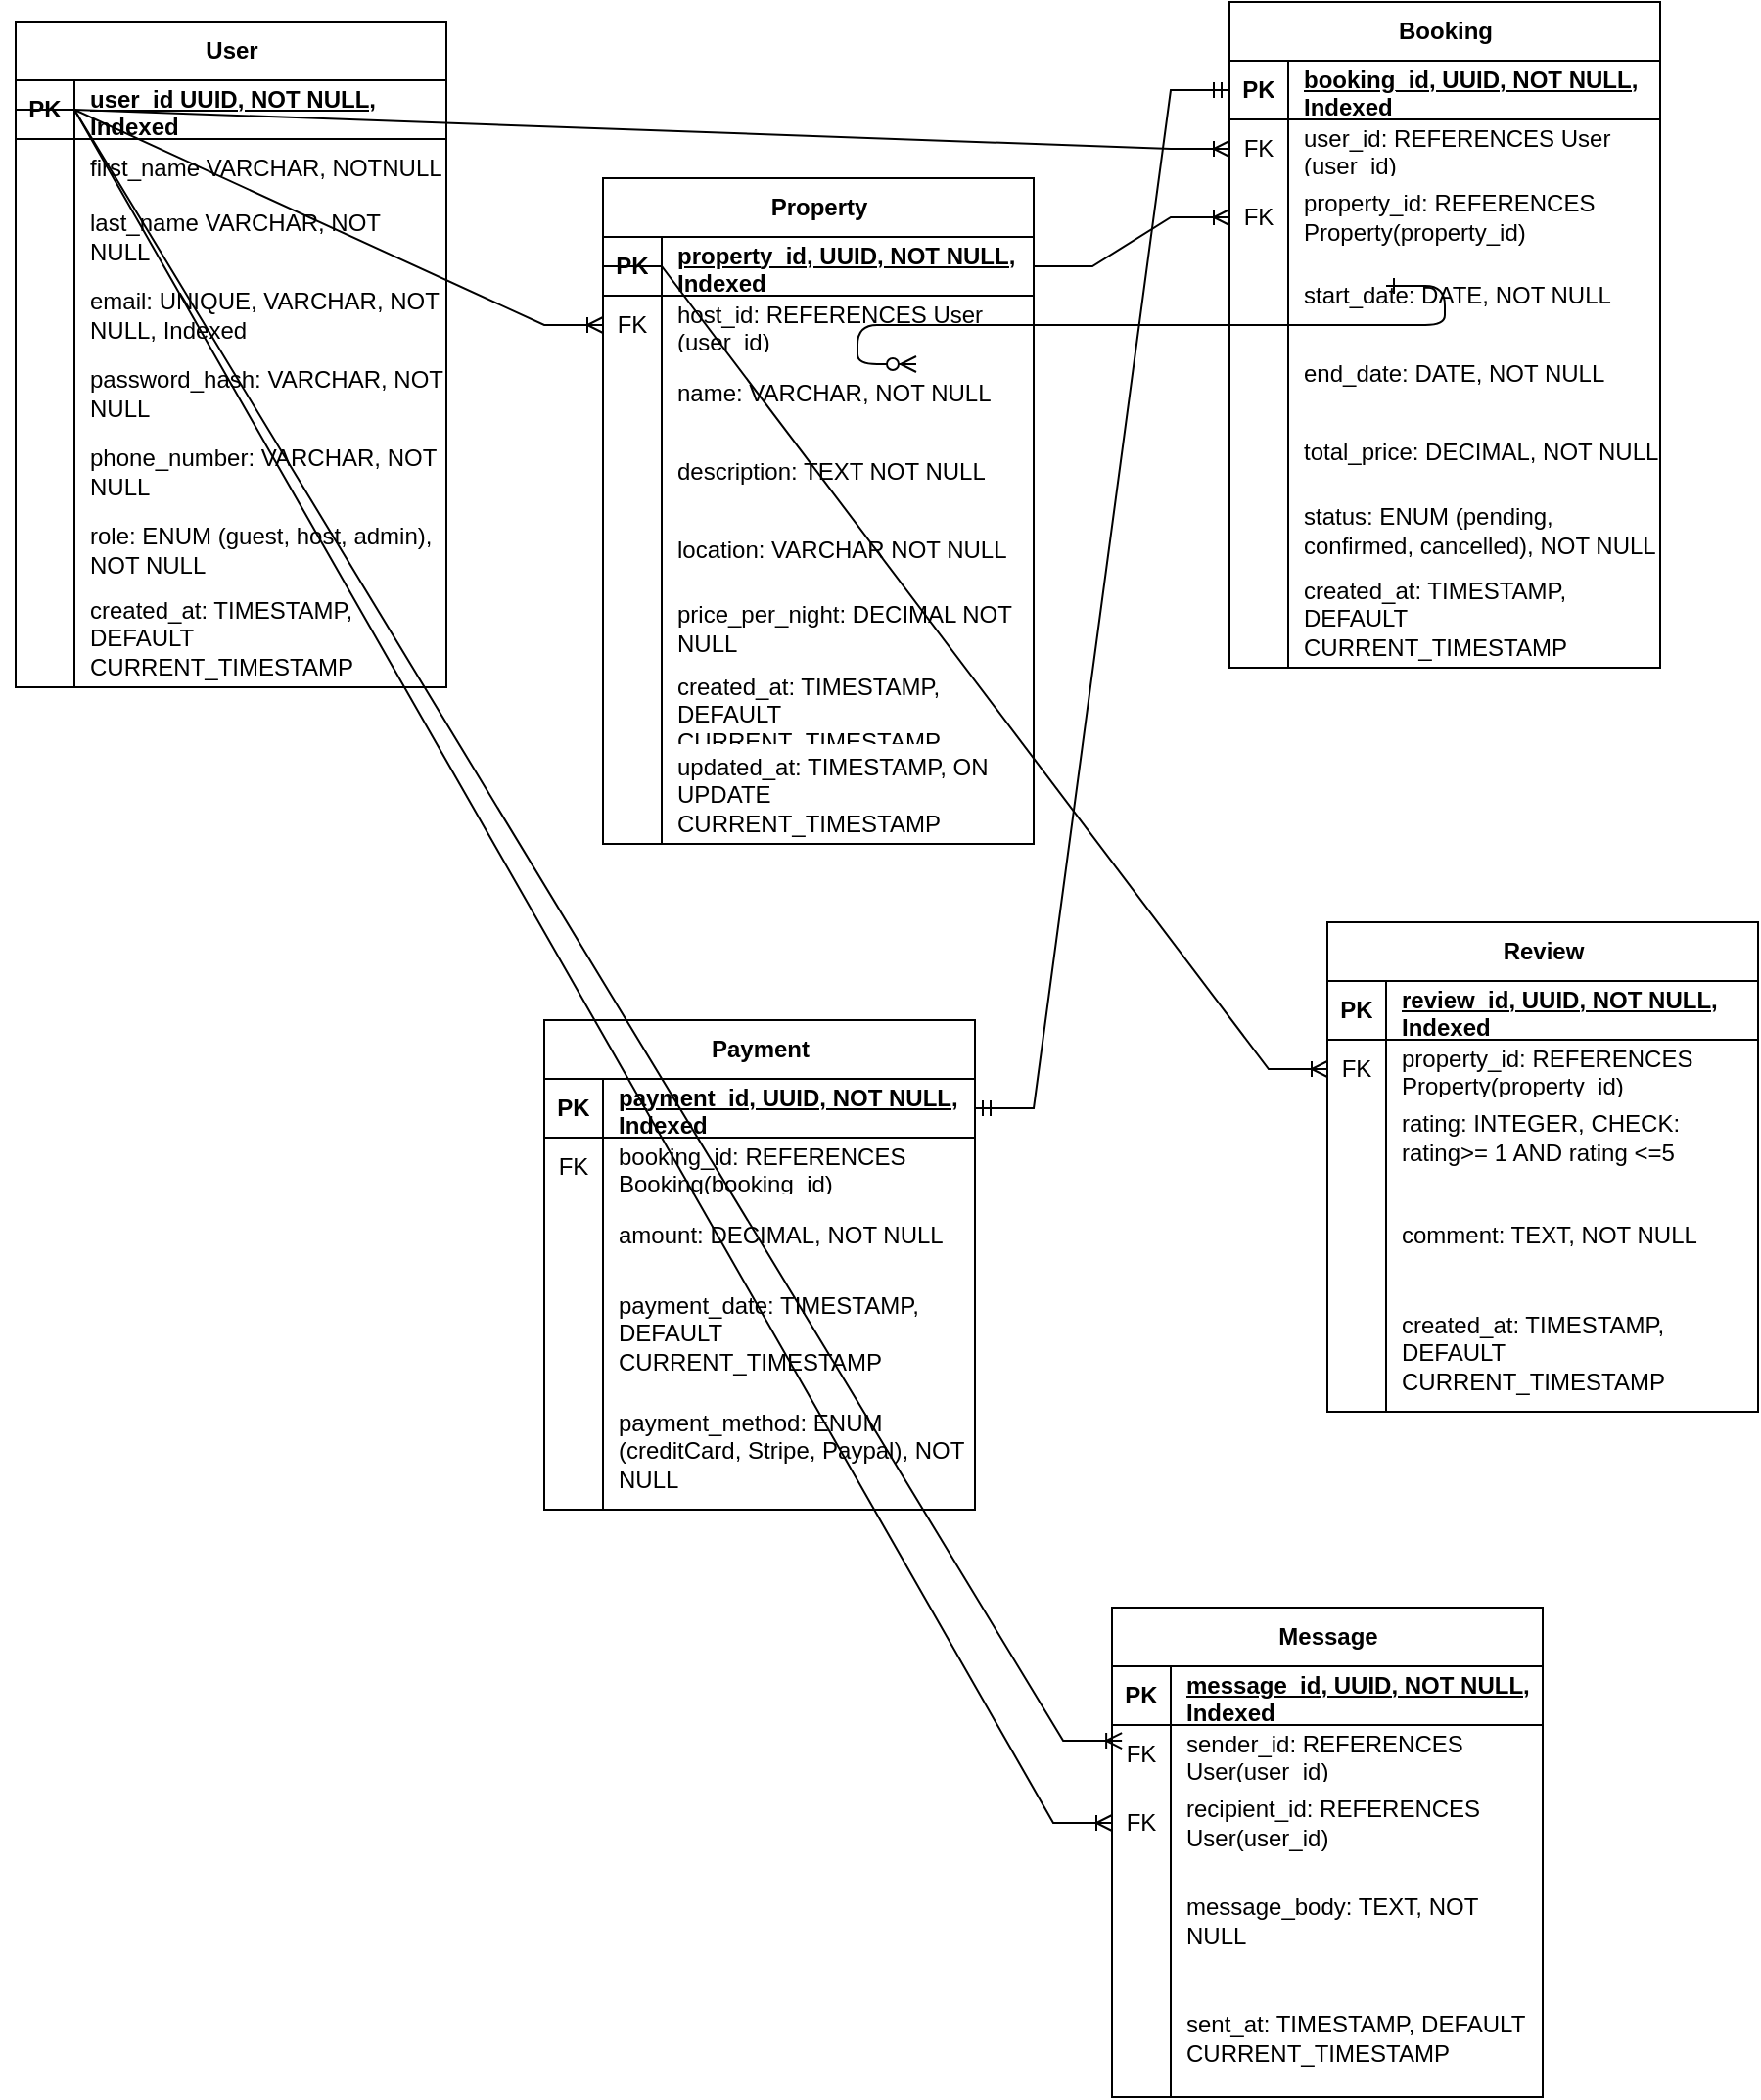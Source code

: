 <mxfile version="28.2.7">
  <diagram id="R2lEEEUBdFMjLlhIrx00" name="Page-1">
    <mxGraphModel dx="1714" dy="520" grid="1" gridSize="10" guides="1" tooltips="1" connect="1" arrows="1" fold="1" page="1" pageScale="1" pageWidth="850" pageHeight="1100" math="0" shadow="0" extFonts="Permanent Marker^https://fonts.googleapis.com/css?family=Permanent+Marker">
      <root>
        <mxCell id="0" />
        <mxCell id="1" parent="0" />
        <mxCell id="C-vyLk0tnHw3VtMMgP7b-12" value="" style="edgeStyle=entityRelationEdgeStyle;endArrow=ERzeroToMany;startArrow=ERone;endFill=1;startFill=0;" parent="1" target="C-vyLk0tnHw3VtMMgP7b-17" edge="1">
          <mxGeometry width="100" height="100" relative="1" as="geometry">
            <mxPoint x="700" y="165" as="sourcePoint" />
            <mxPoint x="460" y="205" as="targetPoint" />
          </mxGeometry>
        </mxCell>
        <mxCell id="UFvp7WTOYiPcBKNAkFjm-2" value="User" style="shape=table;startSize=30;container=1;collapsible=1;childLayout=tableLayout;fixedRows=1;rowLines=0;fontStyle=1;align=center;resizeLast=1;html=1;" vertex="1" parent="1">
          <mxGeometry y="30" width="220" height="340" as="geometry" />
        </mxCell>
        <mxCell id="UFvp7WTOYiPcBKNAkFjm-3" value="" style="shape=tableRow;horizontal=0;startSize=0;swimlaneHead=0;swimlaneBody=0;fillColor=none;collapsible=0;dropTarget=0;points=[[0,0.5],[1,0.5]];portConstraint=eastwest;top=0;left=0;right=0;bottom=1;" vertex="1" parent="UFvp7WTOYiPcBKNAkFjm-2">
          <mxGeometry y="30" width="220" height="30" as="geometry" />
        </mxCell>
        <mxCell id="UFvp7WTOYiPcBKNAkFjm-4" value="PK" style="shape=partialRectangle;connectable=0;fillColor=none;top=0;left=0;bottom=0;right=0;fontStyle=1;overflow=hidden;whiteSpace=wrap;html=1;" vertex="1" parent="UFvp7WTOYiPcBKNAkFjm-3">
          <mxGeometry width="30" height="30" as="geometry">
            <mxRectangle width="30" height="30" as="alternateBounds" />
          </mxGeometry>
        </mxCell>
        <mxCell id="UFvp7WTOYiPcBKNAkFjm-5" value="user_id UUID, NOT NULL, Indexed" style="shape=partialRectangle;connectable=0;fillColor=none;top=0;left=0;bottom=0;right=0;align=left;spacingLeft=6;fontStyle=5;overflow=hidden;whiteSpace=wrap;html=1;" vertex="1" parent="UFvp7WTOYiPcBKNAkFjm-3">
          <mxGeometry x="30" width="190" height="30" as="geometry">
            <mxRectangle width="190" height="30" as="alternateBounds" />
          </mxGeometry>
        </mxCell>
        <mxCell id="UFvp7WTOYiPcBKNAkFjm-6" value="" style="shape=tableRow;horizontal=0;startSize=0;swimlaneHead=0;swimlaneBody=0;fillColor=none;collapsible=0;dropTarget=0;points=[[0,0.5],[1,0.5]];portConstraint=eastwest;top=0;left=0;right=0;bottom=0;" vertex="1" parent="UFvp7WTOYiPcBKNAkFjm-2">
          <mxGeometry y="60" width="220" height="30" as="geometry" />
        </mxCell>
        <mxCell id="UFvp7WTOYiPcBKNAkFjm-7" value="" style="shape=partialRectangle;connectable=0;fillColor=none;top=0;left=0;bottom=0;right=0;editable=1;overflow=hidden;whiteSpace=wrap;html=1;" vertex="1" parent="UFvp7WTOYiPcBKNAkFjm-6">
          <mxGeometry width="30" height="30" as="geometry">
            <mxRectangle width="30" height="30" as="alternateBounds" />
          </mxGeometry>
        </mxCell>
        <mxCell id="UFvp7WTOYiPcBKNAkFjm-8" value="first_name VARCHAR, NOTNULL" style="shape=partialRectangle;connectable=0;fillColor=none;top=0;left=0;bottom=0;right=0;align=left;spacingLeft=6;overflow=hidden;whiteSpace=wrap;html=1;" vertex="1" parent="UFvp7WTOYiPcBKNAkFjm-6">
          <mxGeometry x="30" width="190" height="30" as="geometry">
            <mxRectangle width="190" height="30" as="alternateBounds" />
          </mxGeometry>
        </mxCell>
        <mxCell id="UFvp7WTOYiPcBKNAkFjm-9" value="" style="shape=tableRow;horizontal=0;startSize=0;swimlaneHead=0;swimlaneBody=0;fillColor=none;collapsible=0;dropTarget=0;points=[[0,0.5],[1,0.5]];portConstraint=eastwest;top=0;left=0;right=0;bottom=0;" vertex="1" parent="UFvp7WTOYiPcBKNAkFjm-2">
          <mxGeometry y="90" width="220" height="40" as="geometry" />
        </mxCell>
        <mxCell id="UFvp7WTOYiPcBKNAkFjm-10" value="" style="shape=partialRectangle;connectable=0;fillColor=none;top=0;left=0;bottom=0;right=0;editable=1;overflow=hidden;whiteSpace=wrap;html=1;" vertex="1" parent="UFvp7WTOYiPcBKNAkFjm-9">
          <mxGeometry width="30" height="40" as="geometry">
            <mxRectangle width="30" height="40" as="alternateBounds" />
          </mxGeometry>
        </mxCell>
        <mxCell id="UFvp7WTOYiPcBKNAkFjm-11" value="last_name VARCHAR, NOT NULL" style="shape=partialRectangle;connectable=0;fillColor=none;top=0;left=0;bottom=0;right=0;align=left;spacingLeft=6;overflow=hidden;whiteSpace=wrap;html=1;" vertex="1" parent="UFvp7WTOYiPcBKNAkFjm-9">
          <mxGeometry x="30" width="190" height="40" as="geometry">
            <mxRectangle width="190" height="40" as="alternateBounds" />
          </mxGeometry>
        </mxCell>
        <mxCell id="UFvp7WTOYiPcBKNAkFjm-12" value="" style="shape=tableRow;horizontal=0;startSize=0;swimlaneHead=0;swimlaneBody=0;fillColor=none;collapsible=0;dropTarget=0;points=[[0,0.5],[1,0.5]];portConstraint=eastwest;top=0;left=0;right=0;bottom=0;" vertex="1" parent="UFvp7WTOYiPcBKNAkFjm-2">
          <mxGeometry y="130" width="220" height="40" as="geometry" />
        </mxCell>
        <mxCell id="UFvp7WTOYiPcBKNAkFjm-13" value="" style="shape=partialRectangle;connectable=0;fillColor=none;top=0;left=0;bottom=0;right=0;editable=1;overflow=hidden;whiteSpace=wrap;html=1;" vertex="1" parent="UFvp7WTOYiPcBKNAkFjm-12">
          <mxGeometry width="30" height="40" as="geometry">
            <mxRectangle width="30" height="40" as="alternateBounds" />
          </mxGeometry>
        </mxCell>
        <mxCell id="UFvp7WTOYiPcBKNAkFjm-14" value="email: UNIQUE, VARCHAR, NOT NULL, Indexed" style="shape=partialRectangle;connectable=0;fillColor=none;top=0;left=0;bottom=0;right=0;align=left;spacingLeft=6;overflow=hidden;whiteSpace=wrap;html=1;" vertex="1" parent="UFvp7WTOYiPcBKNAkFjm-12">
          <mxGeometry x="30" width="190" height="40" as="geometry">
            <mxRectangle width="190" height="40" as="alternateBounds" />
          </mxGeometry>
        </mxCell>
        <mxCell id="UFvp7WTOYiPcBKNAkFjm-15" value="" style="shape=tableRow;horizontal=0;startSize=0;swimlaneHead=0;swimlaneBody=0;fillColor=none;collapsible=0;dropTarget=0;points=[[0,0.5],[1,0.5]];portConstraint=eastwest;top=0;left=0;right=0;bottom=0;" vertex="1" parent="UFvp7WTOYiPcBKNAkFjm-2">
          <mxGeometry y="170" width="220" height="40" as="geometry" />
        </mxCell>
        <mxCell id="UFvp7WTOYiPcBKNAkFjm-16" value="" style="shape=partialRectangle;connectable=0;fillColor=none;top=0;left=0;bottom=0;right=0;editable=1;overflow=hidden;whiteSpace=wrap;html=1;" vertex="1" parent="UFvp7WTOYiPcBKNAkFjm-15">
          <mxGeometry width="30" height="40" as="geometry">
            <mxRectangle width="30" height="40" as="alternateBounds" />
          </mxGeometry>
        </mxCell>
        <mxCell id="UFvp7WTOYiPcBKNAkFjm-17" value="password_hash: VARCHAR, NOT NULL" style="shape=partialRectangle;connectable=0;fillColor=none;top=0;left=0;bottom=0;right=0;align=left;spacingLeft=6;overflow=hidden;whiteSpace=wrap;html=1;" vertex="1" parent="UFvp7WTOYiPcBKNAkFjm-15">
          <mxGeometry x="30" width="190" height="40" as="geometry">
            <mxRectangle width="190" height="40" as="alternateBounds" />
          </mxGeometry>
        </mxCell>
        <mxCell id="UFvp7WTOYiPcBKNAkFjm-18" value="" style="shape=tableRow;horizontal=0;startSize=0;swimlaneHead=0;swimlaneBody=0;fillColor=none;collapsible=0;dropTarget=0;points=[[0,0.5],[1,0.5]];portConstraint=eastwest;top=0;left=0;right=0;bottom=0;" vertex="1" parent="UFvp7WTOYiPcBKNAkFjm-2">
          <mxGeometry y="210" width="220" height="40" as="geometry" />
        </mxCell>
        <mxCell id="UFvp7WTOYiPcBKNAkFjm-19" value="" style="shape=partialRectangle;connectable=0;fillColor=none;top=0;left=0;bottom=0;right=0;editable=1;overflow=hidden;whiteSpace=wrap;html=1;" vertex="1" parent="UFvp7WTOYiPcBKNAkFjm-18">
          <mxGeometry width="30" height="40" as="geometry">
            <mxRectangle width="30" height="40" as="alternateBounds" />
          </mxGeometry>
        </mxCell>
        <mxCell id="UFvp7WTOYiPcBKNAkFjm-20" value="phone_number: VARCHAR, NOT NULL" style="shape=partialRectangle;connectable=0;fillColor=none;top=0;left=0;bottom=0;right=0;align=left;spacingLeft=6;overflow=hidden;whiteSpace=wrap;html=1;" vertex="1" parent="UFvp7WTOYiPcBKNAkFjm-18">
          <mxGeometry x="30" width="190" height="40" as="geometry">
            <mxRectangle width="190" height="40" as="alternateBounds" />
          </mxGeometry>
        </mxCell>
        <mxCell id="UFvp7WTOYiPcBKNAkFjm-21" value="" style="shape=tableRow;horizontal=0;startSize=0;swimlaneHead=0;swimlaneBody=0;fillColor=none;collapsible=0;dropTarget=0;points=[[0,0.5],[1,0.5]];portConstraint=eastwest;top=0;left=0;right=0;bottom=0;" vertex="1" parent="UFvp7WTOYiPcBKNAkFjm-2">
          <mxGeometry y="250" width="220" height="40" as="geometry" />
        </mxCell>
        <mxCell id="UFvp7WTOYiPcBKNAkFjm-22" value="" style="shape=partialRectangle;connectable=0;fillColor=none;top=0;left=0;bottom=0;right=0;editable=1;overflow=hidden;whiteSpace=wrap;html=1;" vertex="1" parent="UFvp7WTOYiPcBKNAkFjm-21">
          <mxGeometry width="30" height="40" as="geometry">
            <mxRectangle width="30" height="40" as="alternateBounds" />
          </mxGeometry>
        </mxCell>
        <mxCell id="UFvp7WTOYiPcBKNAkFjm-23" value="role: ENUM (guest, host, admin), NOT NULL" style="shape=partialRectangle;connectable=0;fillColor=none;top=0;left=0;bottom=0;right=0;align=left;spacingLeft=6;overflow=hidden;whiteSpace=wrap;html=1;" vertex="1" parent="UFvp7WTOYiPcBKNAkFjm-21">
          <mxGeometry x="30" width="190" height="40" as="geometry">
            <mxRectangle width="190" height="40" as="alternateBounds" />
          </mxGeometry>
        </mxCell>
        <mxCell id="UFvp7WTOYiPcBKNAkFjm-24" value="" style="shape=tableRow;horizontal=0;startSize=0;swimlaneHead=0;swimlaneBody=0;fillColor=none;collapsible=0;dropTarget=0;points=[[0,0.5],[1,0.5]];portConstraint=eastwest;top=0;left=0;right=0;bottom=0;" vertex="1" parent="UFvp7WTOYiPcBKNAkFjm-2">
          <mxGeometry y="290" width="220" height="50" as="geometry" />
        </mxCell>
        <mxCell id="UFvp7WTOYiPcBKNAkFjm-25" value="" style="shape=partialRectangle;connectable=0;fillColor=none;top=0;left=0;bottom=0;right=0;editable=1;overflow=hidden;whiteSpace=wrap;html=1;" vertex="1" parent="UFvp7WTOYiPcBKNAkFjm-24">
          <mxGeometry width="30" height="50" as="geometry">
            <mxRectangle width="30" height="50" as="alternateBounds" />
          </mxGeometry>
        </mxCell>
        <mxCell id="UFvp7WTOYiPcBKNAkFjm-26" value="created_at: TIMESTAMP, DEFAULT CURRENT_TIMESTAMP" style="shape=partialRectangle;connectable=0;fillColor=none;top=0;left=0;bottom=0;right=0;align=left;spacingLeft=6;overflow=hidden;whiteSpace=wrap;html=1;" vertex="1" parent="UFvp7WTOYiPcBKNAkFjm-24">
          <mxGeometry x="30" width="190" height="50" as="geometry">
            <mxRectangle width="190" height="50" as="alternateBounds" />
          </mxGeometry>
        </mxCell>
        <mxCell id="UFvp7WTOYiPcBKNAkFjm-33" value="Property" style="shape=table;startSize=30;container=1;collapsible=1;childLayout=tableLayout;fixedRows=1;rowLines=0;fontStyle=1;align=center;resizeLast=1;html=1;" vertex="1" parent="1">
          <mxGeometry x="300" y="110" width="220" height="340" as="geometry" />
        </mxCell>
        <mxCell id="UFvp7WTOYiPcBKNAkFjm-34" value="" style="shape=tableRow;horizontal=0;startSize=0;swimlaneHead=0;swimlaneBody=0;fillColor=none;collapsible=0;dropTarget=0;points=[[0,0.5],[1,0.5]];portConstraint=eastwest;top=0;left=0;right=0;bottom=1;" vertex="1" parent="UFvp7WTOYiPcBKNAkFjm-33">
          <mxGeometry y="30" width="220" height="30" as="geometry" />
        </mxCell>
        <mxCell id="UFvp7WTOYiPcBKNAkFjm-35" value="PK" style="shape=partialRectangle;connectable=0;fillColor=none;top=0;left=0;bottom=0;right=0;fontStyle=1;overflow=hidden;whiteSpace=wrap;html=1;" vertex="1" parent="UFvp7WTOYiPcBKNAkFjm-34">
          <mxGeometry width="30" height="30" as="geometry">
            <mxRectangle width="30" height="30" as="alternateBounds" />
          </mxGeometry>
        </mxCell>
        <mxCell id="UFvp7WTOYiPcBKNAkFjm-36" value="property_id, UUID, NOT NULL, Indexed" style="shape=partialRectangle;connectable=0;fillColor=none;top=0;left=0;bottom=0;right=0;align=left;spacingLeft=6;fontStyle=5;overflow=hidden;whiteSpace=wrap;html=1;" vertex="1" parent="UFvp7WTOYiPcBKNAkFjm-34">
          <mxGeometry x="30" width="190" height="30" as="geometry">
            <mxRectangle width="190" height="30" as="alternateBounds" />
          </mxGeometry>
        </mxCell>
        <mxCell id="UFvp7WTOYiPcBKNAkFjm-37" value="" style="shape=tableRow;horizontal=0;startSize=0;swimlaneHead=0;swimlaneBody=0;fillColor=none;collapsible=0;dropTarget=0;points=[[0,0.5],[1,0.5]];portConstraint=eastwest;top=0;left=0;right=0;bottom=0;" vertex="1" parent="UFvp7WTOYiPcBKNAkFjm-33">
          <mxGeometry y="60" width="220" height="30" as="geometry" />
        </mxCell>
        <mxCell id="UFvp7WTOYiPcBKNAkFjm-38" value="FK" style="shape=partialRectangle;connectable=0;fillColor=none;top=0;left=0;bottom=0;right=0;editable=1;overflow=hidden;whiteSpace=wrap;html=1;" vertex="1" parent="UFvp7WTOYiPcBKNAkFjm-37">
          <mxGeometry width="30" height="30" as="geometry">
            <mxRectangle width="30" height="30" as="alternateBounds" />
          </mxGeometry>
        </mxCell>
        <mxCell id="UFvp7WTOYiPcBKNAkFjm-39" value="host_id: REFERENCES User (user_id)" style="shape=partialRectangle;connectable=0;fillColor=none;top=0;left=0;bottom=0;right=0;align=left;spacingLeft=6;overflow=hidden;whiteSpace=wrap;html=1;" vertex="1" parent="UFvp7WTOYiPcBKNAkFjm-37">
          <mxGeometry x="30" width="190" height="30" as="geometry">
            <mxRectangle width="190" height="30" as="alternateBounds" />
          </mxGeometry>
        </mxCell>
        <mxCell id="UFvp7WTOYiPcBKNAkFjm-40" value="" style="shape=tableRow;horizontal=0;startSize=0;swimlaneHead=0;swimlaneBody=0;fillColor=none;collapsible=0;dropTarget=0;points=[[0,0.5],[1,0.5]];portConstraint=eastwest;top=0;left=0;right=0;bottom=0;" vertex="1" parent="UFvp7WTOYiPcBKNAkFjm-33">
          <mxGeometry y="90" width="220" height="40" as="geometry" />
        </mxCell>
        <mxCell id="UFvp7WTOYiPcBKNAkFjm-41" value="" style="shape=partialRectangle;connectable=0;fillColor=none;top=0;left=0;bottom=0;right=0;editable=1;overflow=hidden;whiteSpace=wrap;html=1;" vertex="1" parent="UFvp7WTOYiPcBKNAkFjm-40">
          <mxGeometry width="30" height="40" as="geometry">
            <mxRectangle width="30" height="40" as="alternateBounds" />
          </mxGeometry>
        </mxCell>
        <mxCell id="UFvp7WTOYiPcBKNAkFjm-42" value="name: VARCHAR, NOT NULL" style="shape=partialRectangle;connectable=0;fillColor=none;top=0;left=0;bottom=0;right=0;align=left;spacingLeft=6;overflow=hidden;whiteSpace=wrap;html=1;" vertex="1" parent="UFvp7WTOYiPcBKNAkFjm-40">
          <mxGeometry x="30" width="190" height="40" as="geometry">
            <mxRectangle width="190" height="40" as="alternateBounds" />
          </mxGeometry>
        </mxCell>
        <mxCell id="UFvp7WTOYiPcBKNAkFjm-43" value="" style="shape=tableRow;horizontal=0;startSize=0;swimlaneHead=0;swimlaneBody=0;fillColor=none;collapsible=0;dropTarget=0;points=[[0,0.5],[1,0.5]];portConstraint=eastwest;top=0;left=0;right=0;bottom=0;" vertex="1" parent="UFvp7WTOYiPcBKNAkFjm-33">
          <mxGeometry y="130" width="220" height="40" as="geometry" />
        </mxCell>
        <mxCell id="UFvp7WTOYiPcBKNAkFjm-44" value="" style="shape=partialRectangle;connectable=0;fillColor=none;top=0;left=0;bottom=0;right=0;editable=1;overflow=hidden;whiteSpace=wrap;html=1;" vertex="1" parent="UFvp7WTOYiPcBKNAkFjm-43">
          <mxGeometry width="30" height="40" as="geometry">
            <mxRectangle width="30" height="40" as="alternateBounds" />
          </mxGeometry>
        </mxCell>
        <mxCell id="UFvp7WTOYiPcBKNAkFjm-45" value="description: TEXT NOT NULL" style="shape=partialRectangle;connectable=0;fillColor=none;top=0;left=0;bottom=0;right=0;align=left;spacingLeft=6;overflow=hidden;whiteSpace=wrap;html=1;" vertex="1" parent="UFvp7WTOYiPcBKNAkFjm-43">
          <mxGeometry x="30" width="190" height="40" as="geometry">
            <mxRectangle width="190" height="40" as="alternateBounds" />
          </mxGeometry>
        </mxCell>
        <mxCell id="UFvp7WTOYiPcBKNAkFjm-46" value="" style="shape=tableRow;horizontal=0;startSize=0;swimlaneHead=0;swimlaneBody=0;fillColor=none;collapsible=0;dropTarget=0;points=[[0,0.5],[1,0.5]];portConstraint=eastwest;top=0;left=0;right=0;bottom=0;" vertex="1" parent="UFvp7WTOYiPcBKNAkFjm-33">
          <mxGeometry y="170" width="220" height="40" as="geometry" />
        </mxCell>
        <mxCell id="UFvp7WTOYiPcBKNAkFjm-47" value="" style="shape=partialRectangle;connectable=0;fillColor=none;top=0;left=0;bottom=0;right=0;editable=1;overflow=hidden;whiteSpace=wrap;html=1;" vertex="1" parent="UFvp7WTOYiPcBKNAkFjm-46">
          <mxGeometry width="30" height="40" as="geometry">
            <mxRectangle width="30" height="40" as="alternateBounds" />
          </mxGeometry>
        </mxCell>
        <mxCell id="UFvp7WTOYiPcBKNAkFjm-48" value="location: VARCHAR NOT NULL" style="shape=partialRectangle;connectable=0;fillColor=none;top=0;left=0;bottom=0;right=0;align=left;spacingLeft=6;overflow=hidden;whiteSpace=wrap;html=1;" vertex="1" parent="UFvp7WTOYiPcBKNAkFjm-46">
          <mxGeometry x="30" width="190" height="40" as="geometry">
            <mxRectangle width="190" height="40" as="alternateBounds" />
          </mxGeometry>
        </mxCell>
        <mxCell id="UFvp7WTOYiPcBKNAkFjm-49" value="" style="shape=tableRow;horizontal=0;startSize=0;swimlaneHead=0;swimlaneBody=0;fillColor=none;collapsible=0;dropTarget=0;points=[[0,0.5],[1,0.5]];portConstraint=eastwest;top=0;left=0;right=0;bottom=0;" vertex="1" parent="UFvp7WTOYiPcBKNAkFjm-33">
          <mxGeometry y="210" width="220" height="40" as="geometry" />
        </mxCell>
        <mxCell id="UFvp7WTOYiPcBKNAkFjm-50" value="" style="shape=partialRectangle;connectable=0;fillColor=none;top=0;left=0;bottom=0;right=0;editable=1;overflow=hidden;whiteSpace=wrap;html=1;" vertex="1" parent="UFvp7WTOYiPcBKNAkFjm-49">
          <mxGeometry width="30" height="40" as="geometry">
            <mxRectangle width="30" height="40" as="alternateBounds" />
          </mxGeometry>
        </mxCell>
        <mxCell id="UFvp7WTOYiPcBKNAkFjm-51" value="price_per_night: DECIMAL NOT NULL" style="shape=partialRectangle;connectable=0;fillColor=none;top=0;left=0;bottom=0;right=0;align=left;spacingLeft=6;overflow=hidden;whiteSpace=wrap;html=1;" vertex="1" parent="UFvp7WTOYiPcBKNAkFjm-49">
          <mxGeometry x="30" width="190" height="40" as="geometry">
            <mxRectangle width="190" height="40" as="alternateBounds" />
          </mxGeometry>
        </mxCell>
        <mxCell id="UFvp7WTOYiPcBKNAkFjm-52" value="" style="shape=tableRow;horizontal=0;startSize=0;swimlaneHead=0;swimlaneBody=0;fillColor=none;collapsible=0;dropTarget=0;points=[[0,0.5],[1,0.5]];portConstraint=eastwest;top=0;left=0;right=0;bottom=0;" vertex="1" parent="UFvp7WTOYiPcBKNAkFjm-33">
          <mxGeometry y="250" width="220" height="40" as="geometry" />
        </mxCell>
        <mxCell id="UFvp7WTOYiPcBKNAkFjm-53" value="" style="shape=partialRectangle;connectable=0;fillColor=none;top=0;left=0;bottom=0;right=0;editable=1;overflow=hidden;whiteSpace=wrap;html=1;" vertex="1" parent="UFvp7WTOYiPcBKNAkFjm-52">
          <mxGeometry width="30" height="40" as="geometry">
            <mxRectangle width="30" height="40" as="alternateBounds" />
          </mxGeometry>
        </mxCell>
        <mxCell id="UFvp7WTOYiPcBKNAkFjm-54" value="created_at: TIMESTAMP, DEFAULT CURRENT_TIMESTAMP" style="shape=partialRectangle;connectable=0;fillColor=none;top=0;left=0;bottom=0;right=0;align=left;spacingLeft=6;overflow=hidden;whiteSpace=wrap;html=1;" vertex="1" parent="UFvp7WTOYiPcBKNAkFjm-52">
          <mxGeometry x="30" width="190" height="40" as="geometry">
            <mxRectangle width="190" height="40" as="alternateBounds" />
          </mxGeometry>
        </mxCell>
        <mxCell id="UFvp7WTOYiPcBKNAkFjm-55" value="" style="shape=tableRow;horizontal=0;startSize=0;swimlaneHead=0;swimlaneBody=0;fillColor=none;collapsible=0;dropTarget=0;points=[[0,0.5],[1,0.5]];portConstraint=eastwest;top=0;left=0;right=0;bottom=0;" vertex="1" parent="UFvp7WTOYiPcBKNAkFjm-33">
          <mxGeometry y="290" width="220" height="50" as="geometry" />
        </mxCell>
        <mxCell id="UFvp7WTOYiPcBKNAkFjm-56" value="" style="shape=partialRectangle;connectable=0;fillColor=none;top=0;left=0;bottom=0;right=0;editable=1;overflow=hidden;whiteSpace=wrap;html=1;" vertex="1" parent="UFvp7WTOYiPcBKNAkFjm-55">
          <mxGeometry width="30" height="50" as="geometry">
            <mxRectangle width="30" height="50" as="alternateBounds" />
          </mxGeometry>
        </mxCell>
        <mxCell id="UFvp7WTOYiPcBKNAkFjm-57" value="updated_at: TIMESTAMP, ON UPDATE CURRENT_TIMESTAMP" style="shape=partialRectangle;connectable=0;fillColor=none;top=0;left=0;bottom=0;right=0;align=left;spacingLeft=6;overflow=hidden;whiteSpace=wrap;html=1;" vertex="1" parent="UFvp7WTOYiPcBKNAkFjm-55">
          <mxGeometry x="30" width="190" height="50" as="geometry">
            <mxRectangle width="190" height="50" as="alternateBounds" />
          </mxGeometry>
        </mxCell>
        <mxCell id="UFvp7WTOYiPcBKNAkFjm-61" value="" style="edgeStyle=entityRelationEdgeStyle;fontSize=12;html=1;endArrow=ERoneToMany;rounded=0;entryX=0;entryY=0.5;entryDx=0;entryDy=0;exitX=0;exitY=0.5;exitDx=0;exitDy=0;" edge="1" parent="1" source="UFvp7WTOYiPcBKNAkFjm-3" target="UFvp7WTOYiPcBKNAkFjm-37">
          <mxGeometry width="100" height="100" relative="1" as="geometry">
            <mxPoint x="250" y="80" as="sourcePoint" />
            <mxPoint x="380" y="115" as="targetPoint" />
            <Array as="points">
              <mxPoint x="250" y="75" />
              <mxPoint x="320" y="175" />
            </Array>
          </mxGeometry>
        </mxCell>
        <mxCell id="UFvp7WTOYiPcBKNAkFjm-62" value="Booking" style="shape=table;startSize=30;container=1;collapsible=1;childLayout=tableLayout;fixedRows=1;rowLines=0;fontStyle=1;align=center;resizeLast=1;html=1;" vertex="1" parent="1">
          <mxGeometry x="620" y="20" width="220" height="340" as="geometry" />
        </mxCell>
        <mxCell id="UFvp7WTOYiPcBKNAkFjm-63" value="" style="shape=tableRow;horizontal=0;startSize=0;swimlaneHead=0;swimlaneBody=0;fillColor=none;collapsible=0;dropTarget=0;points=[[0,0.5],[1,0.5]];portConstraint=eastwest;top=0;left=0;right=0;bottom=1;" vertex="1" parent="UFvp7WTOYiPcBKNAkFjm-62">
          <mxGeometry y="30" width="220" height="30" as="geometry" />
        </mxCell>
        <mxCell id="UFvp7WTOYiPcBKNAkFjm-64" value="PK" style="shape=partialRectangle;connectable=0;fillColor=none;top=0;left=0;bottom=0;right=0;fontStyle=1;overflow=hidden;whiteSpace=wrap;html=1;" vertex="1" parent="UFvp7WTOYiPcBKNAkFjm-63">
          <mxGeometry width="30" height="30" as="geometry">
            <mxRectangle width="30" height="30" as="alternateBounds" />
          </mxGeometry>
        </mxCell>
        <mxCell id="UFvp7WTOYiPcBKNAkFjm-65" value="booking_id, UUID, NOT NULL, Indexed" style="shape=partialRectangle;connectable=0;fillColor=none;top=0;left=0;bottom=0;right=0;align=left;spacingLeft=6;fontStyle=5;overflow=hidden;whiteSpace=wrap;html=1;" vertex="1" parent="UFvp7WTOYiPcBKNAkFjm-63">
          <mxGeometry x="30" width="190" height="30" as="geometry">
            <mxRectangle width="190" height="30" as="alternateBounds" />
          </mxGeometry>
        </mxCell>
        <mxCell id="UFvp7WTOYiPcBKNAkFjm-66" value="" style="shape=tableRow;horizontal=0;startSize=0;swimlaneHead=0;swimlaneBody=0;fillColor=none;collapsible=0;dropTarget=0;points=[[0,0.5],[1,0.5]];portConstraint=eastwest;top=0;left=0;right=0;bottom=0;" vertex="1" parent="UFvp7WTOYiPcBKNAkFjm-62">
          <mxGeometry y="60" width="220" height="30" as="geometry" />
        </mxCell>
        <mxCell id="UFvp7WTOYiPcBKNAkFjm-67" value="FK" style="shape=partialRectangle;connectable=0;fillColor=none;top=0;left=0;bottom=0;right=0;editable=1;overflow=hidden;whiteSpace=wrap;html=1;" vertex="1" parent="UFvp7WTOYiPcBKNAkFjm-66">
          <mxGeometry width="30" height="30" as="geometry">
            <mxRectangle width="30" height="30" as="alternateBounds" />
          </mxGeometry>
        </mxCell>
        <mxCell id="UFvp7WTOYiPcBKNAkFjm-68" value="user_id: REFERENCES User (user_id)" style="shape=partialRectangle;connectable=0;fillColor=none;top=0;left=0;bottom=0;right=0;align=left;spacingLeft=6;overflow=hidden;whiteSpace=wrap;html=1;" vertex="1" parent="UFvp7WTOYiPcBKNAkFjm-66">
          <mxGeometry x="30" width="190" height="30" as="geometry">
            <mxRectangle width="190" height="30" as="alternateBounds" />
          </mxGeometry>
        </mxCell>
        <mxCell id="UFvp7WTOYiPcBKNAkFjm-69" value="" style="shape=tableRow;horizontal=0;startSize=0;swimlaneHead=0;swimlaneBody=0;fillColor=none;collapsible=0;dropTarget=0;points=[[0,0.5],[1,0.5]];portConstraint=eastwest;top=0;left=0;right=0;bottom=0;" vertex="1" parent="UFvp7WTOYiPcBKNAkFjm-62">
          <mxGeometry y="90" width="220" height="40" as="geometry" />
        </mxCell>
        <mxCell id="UFvp7WTOYiPcBKNAkFjm-70" value="FK" style="shape=partialRectangle;connectable=0;fillColor=none;top=0;left=0;bottom=0;right=0;editable=1;overflow=hidden;whiteSpace=wrap;html=1;" vertex="1" parent="UFvp7WTOYiPcBKNAkFjm-69">
          <mxGeometry width="30" height="40" as="geometry">
            <mxRectangle width="30" height="40" as="alternateBounds" />
          </mxGeometry>
        </mxCell>
        <mxCell id="UFvp7WTOYiPcBKNAkFjm-71" value="property_id: REFERENCES Property(property_id)" style="shape=partialRectangle;connectable=0;fillColor=none;top=0;left=0;bottom=0;right=0;align=left;spacingLeft=6;overflow=hidden;whiteSpace=wrap;html=1;" vertex="1" parent="UFvp7WTOYiPcBKNAkFjm-69">
          <mxGeometry x="30" width="190" height="40" as="geometry">
            <mxRectangle width="190" height="40" as="alternateBounds" />
          </mxGeometry>
        </mxCell>
        <mxCell id="UFvp7WTOYiPcBKNAkFjm-72" value="" style="shape=tableRow;horizontal=0;startSize=0;swimlaneHead=0;swimlaneBody=0;fillColor=none;collapsible=0;dropTarget=0;points=[[0,0.5],[1,0.5]];portConstraint=eastwest;top=0;left=0;right=0;bottom=0;" vertex="1" parent="UFvp7WTOYiPcBKNAkFjm-62">
          <mxGeometry y="130" width="220" height="40" as="geometry" />
        </mxCell>
        <mxCell id="UFvp7WTOYiPcBKNAkFjm-73" value="" style="shape=partialRectangle;connectable=0;fillColor=none;top=0;left=0;bottom=0;right=0;editable=1;overflow=hidden;whiteSpace=wrap;html=1;" vertex="1" parent="UFvp7WTOYiPcBKNAkFjm-72">
          <mxGeometry width="30" height="40" as="geometry">
            <mxRectangle width="30" height="40" as="alternateBounds" />
          </mxGeometry>
        </mxCell>
        <mxCell id="UFvp7WTOYiPcBKNAkFjm-74" value="start_date: DATE, NOT NULL" style="shape=partialRectangle;connectable=0;fillColor=none;top=0;left=0;bottom=0;right=0;align=left;spacingLeft=6;overflow=hidden;whiteSpace=wrap;html=1;" vertex="1" parent="UFvp7WTOYiPcBKNAkFjm-72">
          <mxGeometry x="30" width="190" height="40" as="geometry">
            <mxRectangle width="190" height="40" as="alternateBounds" />
          </mxGeometry>
        </mxCell>
        <mxCell id="UFvp7WTOYiPcBKNAkFjm-75" value="" style="shape=tableRow;horizontal=0;startSize=0;swimlaneHead=0;swimlaneBody=0;fillColor=none;collapsible=0;dropTarget=0;points=[[0,0.5],[1,0.5]];portConstraint=eastwest;top=0;left=0;right=0;bottom=0;" vertex="1" parent="UFvp7WTOYiPcBKNAkFjm-62">
          <mxGeometry y="170" width="220" height="40" as="geometry" />
        </mxCell>
        <mxCell id="UFvp7WTOYiPcBKNAkFjm-76" value="" style="shape=partialRectangle;connectable=0;fillColor=none;top=0;left=0;bottom=0;right=0;editable=1;overflow=hidden;whiteSpace=wrap;html=1;" vertex="1" parent="UFvp7WTOYiPcBKNAkFjm-75">
          <mxGeometry width="30" height="40" as="geometry">
            <mxRectangle width="30" height="40" as="alternateBounds" />
          </mxGeometry>
        </mxCell>
        <mxCell id="UFvp7WTOYiPcBKNAkFjm-77" value="end_date: DATE, NOT NULL" style="shape=partialRectangle;connectable=0;fillColor=none;top=0;left=0;bottom=0;right=0;align=left;spacingLeft=6;overflow=hidden;whiteSpace=wrap;html=1;" vertex="1" parent="UFvp7WTOYiPcBKNAkFjm-75">
          <mxGeometry x="30" width="190" height="40" as="geometry">
            <mxRectangle width="190" height="40" as="alternateBounds" />
          </mxGeometry>
        </mxCell>
        <mxCell id="UFvp7WTOYiPcBKNAkFjm-78" value="" style="shape=tableRow;horizontal=0;startSize=0;swimlaneHead=0;swimlaneBody=0;fillColor=none;collapsible=0;dropTarget=0;points=[[0,0.5],[1,0.5]];portConstraint=eastwest;top=0;left=0;right=0;bottom=0;" vertex="1" parent="UFvp7WTOYiPcBKNAkFjm-62">
          <mxGeometry y="210" width="220" height="40" as="geometry" />
        </mxCell>
        <mxCell id="UFvp7WTOYiPcBKNAkFjm-79" value="" style="shape=partialRectangle;connectable=0;fillColor=none;top=0;left=0;bottom=0;right=0;editable=1;overflow=hidden;whiteSpace=wrap;html=1;" vertex="1" parent="UFvp7WTOYiPcBKNAkFjm-78">
          <mxGeometry width="30" height="40" as="geometry">
            <mxRectangle width="30" height="40" as="alternateBounds" />
          </mxGeometry>
        </mxCell>
        <mxCell id="UFvp7WTOYiPcBKNAkFjm-80" value="total_price: DECIMAL, NOT NULL" style="shape=partialRectangle;connectable=0;fillColor=none;top=0;left=0;bottom=0;right=0;align=left;spacingLeft=6;overflow=hidden;whiteSpace=wrap;html=1;" vertex="1" parent="UFvp7WTOYiPcBKNAkFjm-78">
          <mxGeometry x="30" width="190" height="40" as="geometry">
            <mxRectangle width="190" height="40" as="alternateBounds" />
          </mxGeometry>
        </mxCell>
        <mxCell id="UFvp7WTOYiPcBKNAkFjm-81" value="" style="shape=tableRow;horizontal=0;startSize=0;swimlaneHead=0;swimlaneBody=0;fillColor=none;collapsible=0;dropTarget=0;points=[[0,0.5],[1,0.5]];portConstraint=eastwest;top=0;left=0;right=0;bottom=0;" vertex="1" parent="UFvp7WTOYiPcBKNAkFjm-62">
          <mxGeometry y="250" width="220" height="40" as="geometry" />
        </mxCell>
        <mxCell id="UFvp7WTOYiPcBKNAkFjm-82" value="" style="shape=partialRectangle;connectable=0;fillColor=none;top=0;left=0;bottom=0;right=0;editable=1;overflow=hidden;whiteSpace=wrap;html=1;" vertex="1" parent="UFvp7WTOYiPcBKNAkFjm-81">
          <mxGeometry width="30" height="40" as="geometry">
            <mxRectangle width="30" height="40" as="alternateBounds" />
          </mxGeometry>
        </mxCell>
        <mxCell id="UFvp7WTOYiPcBKNAkFjm-83" value="status: ENUM (pending, confirmed, cancelled), NOT NULL" style="shape=partialRectangle;connectable=0;fillColor=none;top=0;left=0;bottom=0;right=0;align=left;spacingLeft=6;overflow=hidden;whiteSpace=wrap;html=1;" vertex="1" parent="UFvp7WTOYiPcBKNAkFjm-81">
          <mxGeometry x="30" width="190" height="40" as="geometry">
            <mxRectangle width="190" height="40" as="alternateBounds" />
          </mxGeometry>
        </mxCell>
        <mxCell id="UFvp7WTOYiPcBKNAkFjm-84" value="" style="shape=tableRow;horizontal=0;startSize=0;swimlaneHead=0;swimlaneBody=0;fillColor=none;collapsible=0;dropTarget=0;points=[[0,0.5],[1,0.5]];portConstraint=eastwest;top=0;left=0;right=0;bottom=0;" vertex="1" parent="UFvp7WTOYiPcBKNAkFjm-62">
          <mxGeometry y="290" width="220" height="50" as="geometry" />
        </mxCell>
        <mxCell id="UFvp7WTOYiPcBKNAkFjm-85" value="" style="shape=partialRectangle;connectable=0;fillColor=none;top=0;left=0;bottom=0;right=0;editable=1;overflow=hidden;whiteSpace=wrap;html=1;" vertex="1" parent="UFvp7WTOYiPcBKNAkFjm-84">
          <mxGeometry width="30" height="50" as="geometry">
            <mxRectangle width="30" height="50" as="alternateBounds" />
          </mxGeometry>
        </mxCell>
        <mxCell id="UFvp7WTOYiPcBKNAkFjm-86" value="created_at: TIMESTAMP, DEFAULT CURRENT_TIMESTAMP" style="shape=partialRectangle;connectable=0;fillColor=none;top=0;left=0;bottom=0;right=0;align=left;spacingLeft=6;overflow=hidden;whiteSpace=wrap;html=1;" vertex="1" parent="UFvp7WTOYiPcBKNAkFjm-84">
          <mxGeometry x="30" width="190" height="50" as="geometry">
            <mxRectangle width="190" height="50" as="alternateBounds" />
          </mxGeometry>
        </mxCell>
        <mxCell id="UFvp7WTOYiPcBKNAkFjm-88" value="" style="edgeStyle=entityRelationEdgeStyle;fontSize=12;html=1;endArrow=ERoneToMany;rounded=0;entryX=0;entryY=0.5;entryDx=0;entryDy=0;exitX=0;exitY=0.5;exitDx=0;exitDy=0;" edge="1" parent="1" source="UFvp7WTOYiPcBKNAkFjm-3" target="UFvp7WTOYiPcBKNAkFjm-66">
          <mxGeometry width="100" height="100" relative="1" as="geometry">
            <mxPoint x="260" y="80" as="sourcePoint" />
            <mxPoint x="440" y="200" as="targetPoint" />
            <Array as="points">
              <mxPoint x="620" y="100" />
            </Array>
          </mxGeometry>
        </mxCell>
        <mxCell id="UFvp7WTOYiPcBKNAkFjm-89" value="Payment" style="shape=table;startSize=30;container=1;collapsible=1;childLayout=tableLayout;fixedRows=1;rowLines=0;fontStyle=1;align=center;resizeLast=1;html=1;" vertex="1" parent="1">
          <mxGeometry x="270" y="540" width="220" height="250" as="geometry" />
        </mxCell>
        <mxCell id="UFvp7WTOYiPcBKNAkFjm-90" value="" style="shape=tableRow;horizontal=0;startSize=0;swimlaneHead=0;swimlaneBody=0;fillColor=none;collapsible=0;dropTarget=0;points=[[0,0.5],[1,0.5]];portConstraint=eastwest;top=0;left=0;right=0;bottom=1;" vertex="1" parent="UFvp7WTOYiPcBKNAkFjm-89">
          <mxGeometry y="30" width="220" height="30" as="geometry" />
        </mxCell>
        <mxCell id="UFvp7WTOYiPcBKNAkFjm-91" value="PK" style="shape=partialRectangle;connectable=0;fillColor=none;top=0;left=0;bottom=0;right=0;fontStyle=1;overflow=hidden;whiteSpace=wrap;html=1;" vertex="1" parent="UFvp7WTOYiPcBKNAkFjm-90">
          <mxGeometry width="30" height="30" as="geometry">
            <mxRectangle width="30" height="30" as="alternateBounds" />
          </mxGeometry>
        </mxCell>
        <mxCell id="UFvp7WTOYiPcBKNAkFjm-92" value="payment_id, UUID, NOT NULL, Indexed" style="shape=partialRectangle;connectable=0;fillColor=none;top=0;left=0;bottom=0;right=0;align=left;spacingLeft=6;fontStyle=5;overflow=hidden;whiteSpace=wrap;html=1;" vertex="1" parent="UFvp7WTOYiPcBKNAkFjm-90">
          <mxGeometry x="30" width="190" height="30" as="geometry">
            <mxRectangle width="190" height="30" as="alternateBounds" />
          </mxGeometry>
        </mxCell>
        <mxCell id="UFvp7WTOYiPcBKNAkFjm-93" value="" style="shape=tableRow;horizontal=0;startSize=0;swimlaneHead=0;swimlaneBody=0;fillColor=none;collapsible=0;dropTarget=0;points=[[0,0.5],[1,0.5]];portConstraint=eastwest;top=0;left=0;right=0;bottom=0;" vertex="1" parent="UFvp7WTOYiPcBKNAkFjm-89">
          <mxGeometry y="60" width="220" height="30" as="geometry" />
        </mxCell>
        <mxCell id="UFvp7WTOYiPcBKNAkFjm-94" value="FK" style="shape=partialRectangle;connectable=0;fillColor=none;top=0;left=0;bottom=0;right=0;editable=1;overflow=hidden;whiteSpace=wrap;html=1;" vertex="1" parent="UFvp7WTOYiPcBKNAkFjm-93">
          <mxGeometry width="30" height="30" as="geometry">
            <mxRectangle width="30" height="30" as="alternateBounds" />
          </mxGeometry>
        </mxCell>
        <mxCell id="UFvp7WTOYiPcBKNAkFjm-95" value="booking_id: REFERENCES Booking(booking_id)" style="shape=partialRectangle;connectable=0;fillColor=none;top=0;left=0;bottom=0;right=0;align=left;spacingLeft=6;overflow=hidden;whiteSpace=wrap;html=1;" vertex="1" parent="UFvp7WTOYiPcBKNAkFjm-93">
          <mxGeometry x="30" width="190" height="30" as="geometry">
            <mxRectangle width="190" height="30" as="alternateBounds" />
          </mxGeometry>
        </mxCell>
        <mxCell id="UFvp7WTOYiPcBKNAkFjm-96" value="" style="shape=tableRow;horizontal=0;startSize=0;swimlaneHead=0;swimlaneBody=0;fillColor=none;collapsible=0;dropTarget=0;points=[[0,0.5],[1,0.5]];portConstraint=eastwest;top=0;left=0;right=0;bottom=0;" vertex="1" parent="UFvp7WTOYiPcBKNAkFjm-89">
          <mxGeometry y="90" width="220" height="40" as="geometry" />
        </mxCell>
        <mxCell id="UFvp7WTOYiPcBKNAkFjm-97" value="" style="shape=partialRectangle;connectable=0;fillColor=none;top=0;left=0;bottom=0;right=0;editable=1;overflow=hidden;whiteSpace=wrap;html=1;" vertex="1" parent="UFvp7WTOYiPcBKNAkFjm-96">
          <mxGeometry width="30" height="40" as="geometry">
            <mxRectangle width="30" height="40" as="alternateBounds" />
          </mxGeometry>
        </mxCell>
        <mxCell id="UFvp7WTOYiPcBKNAkFjm-98" value="amount: DECIMAL, NOT NULL" style="shape=partialRectangle;connectable=0;fillColor=none;top=0;left=0;bottom=0;right=0;align=left;spacingLeft=6;overflow=hidden;whiteSpace=wrap;html=1;" vertex="1" parent="UFvp7WTOYiPcBKNAkFjm-96">
          <mxGeometry x="30" width="190" height="40" as="geometry">
            <mxRectangle width="190" height="40" as="alternateBounds" />
          </mxGeometry>
        </mxCell>
        <mxCell id="UFvp7WTOYiPcBKNAkFjm-108" value="" style="shape=tableRow;horizontal=0;startSize=0;swimlaneHead=0;swimlaneBody=0;fillColor=none;collapsible=0;dropTarget=0;points=[[0,0.5],[1,0.5]];portConstraint=eastwest;top=0;left=0;right=0;bottom=0;" vertex="1" parent="UFvp7WTOYiPcBKNAkFjm-89">
          <mxGeometry y="130" width="220" height="60" as="geometry" />
        </mxCell>
        <mxCell id="UFvp7WTOYiPcBKNAkFjm-109" value="" style="shape=partialRectangle;connectable=0;fillColor=none;top=0;left=0;bottom=0;right=0;editable=1;overflow=hidden;whiteSpace=wrap;html=1;" vertex="1" parent="UFvp7WTOYiPcBKNAkFjm-108">
          <mxGeometry width="30" height="60" as="geometry">
            <mxRectangle width="30" height="60" as="alternateBounds" />
          </mxGeometry>
        </mxCell>
        <mxCell id="UFvp7WTOYiPcBKNAkFjm-110" value="payment_date: TIMESTAMP, DEFAULT CURRENT_TIMESTAMP" style="shape=partialRectangle;connectable=0;fillColor=none;top=0;left=0;bottom=0;right=0;align=left;spacingLeft=6;overflow=hidden;whiteSpace=wrap;html=1;" vertex="1" parent="UFvp7WTOYiPcBKNAkFjm-108">
          <mxGeometry x="30" width="190" height="60" as="geometry">
            <mxRectangle width="190" height="60" as="alternateBounds" />
          </mxGeometry>
        </mxCell>
        <mxCell id="UFvp7WTOYiPcBKNAkFjm-114" value="" style="shape=tableRow;horizontal=0;startSize=0;swimlaneHead=0;swimlaneBody=0;fillColor=none;collapsible=0;dropTarget=0;points=[[0,0.5],[1,0.5]];portConstraint=eastwest;top=0;left=0;right=0;bottom=0;" vertex="1" parent="UFvp7WTOYiPcBKNAkFjm-89">
          <mxGeometry y="190" width="220" height="60" as="geometry" />
        </mxCell>
        <mxCell id="UFvp7WTOYiPcBKNAkFjm-115" value="" style="shape=partialRectangle;connectable=0;fillColor=none;top=0;left=0;bottom=0;right=0;editable=1;overflow=hidden;whiteSpace=wrap;html=1;" vertex="1" parent="UFvp7WTOYiPcBKNAkFjm-114">
          <mxGeometry width="30" height="60" as="geometry">
            <mxRectangle width="30" height="60" as="alternateBounds" />
          </mxGeometry>
        </mxCell>
        <mxCell id="UFvp7WTOYiPcBKNAkFjm-116" value="payment_method: ENUM (creditCard, Stripe, Paypal), NOT NULL" style="shape=partialRectangle;connectable=0;fillColor=none;top=0;left=0;bottom=0;right=0;align=left;spacingLeft=6;overflow=hidden;whiteSpace=wrap;html=1;" vertex="1" parent="UFvp7WTOYiPcBKNAkFjm-114">
          <mxGeometry x="30" width="190" height="60" as="geometry">
            <mxRectangle width="190" height="60" as="alternateBounds" />
          </mxGeometry>
        </mxCell>
        <mxCell id="UFvp7WTOYiPcBKNAkFjm-117" value="Review" style="shape=table;startSize=30;container=1;collapsible=1;childLayout=tableLayout;fixedRows=1;rowLines=0;fontStyle=1;align=center;resizeLast=1;html=1;" vertex="1" parent="1">
          <mxGeometry x="670" y="490" width="220" height="250" as="geometry" />
        </mxCell>
        <mxCell id="UFvp7WTOYiPcBKNAkFjm-118" value="" style="shape=tableRow;horizontal=0;startSize=0;swimlaneHead=0;swimlaneBody=0;fillColor=none;collapsible=0;dropTarget=0;points=[[0,0.5],[1,0.5]];portConstraint=eastwest;top=0;left=0;right=0;bottom=1;" vertex="1" parent="UFvp7WTOYiPcBKNAkFjm-117">
          <mxGeometry y="30" width="220" height="30" as="geometry" />
        </mxCell>
        <mxCell id="UFvp7WTOYiPcBKNAkFjm-119" value="PK" style="shape=partialRectangle;connectable=0;fillColor=none;top=0;left=0;bottom=0;right=0;fontStyle=1;overflow=hidden;whiteSpace=wrap;html=1;" vertex="1" parent="UFvp7WTOYiPcBKNAkFjm-118">
          <mxGeometry width="30" height="30" as="geometry">
            <mxRectangle width="30" height="30" as="alternateBounds" />
          </mxGeometry>
        </mxCell>
        <mxCell id="UFvp7WTOYiPcBKNAkFjm-120" value="review_id, UUID, NOT NULL, Indexed" style="shape=partialRectangle;connectable=0;fillColor=none;top=0;left=0;bottom=0;right=0;align=left;spacingLeft=6;fontStyle=5;overflow=hidden;whiteSpace=wrap;html=1;" vertex="1" parent="UFvp7WTOYiPcBKNAkFjm-118">
          <mxGeometry x="30" width="190" height="30" as="geometry">
            <mxRectangle width="190" height="30" as="alternateBounds" />
          </mxGeometry>
        </mxCell>
        <mxCell id="UFvp7WTOYiPcBKNAkFjm-121" value="" style="shape=tableRow;horizontal=0;startSize=0;swimlaneHead=0;swimlaneBody=0;fillColor=none;collapsible=0;dropTarget=0;points=[[0,0.5],[1,0.5]];portConstraint=eastwest;top=0;left=0;right=0;bottom=0;" vertex="1" parent="UFvp7WTOYiPcBKNAkFjm-117">
          <mxGeometry y="60" width="220" height="30" as="geometry" />
        </mxCell>
        <mxCell id="UFvp7WTOYiPcBKNAkFjm-122" value="FK" style="shape=partialRectangle;connectable=0;fillColor=none;top=0;left=0;bottom=0;right=0;editable=1;overflow=hidden;whiteSpace=wrap;html=1;" vertex="1" parent="UFvp7WTOYiPcBKNAkFjm-121">
          <mxGeometry width="30" height="30" as="geometry">
            <mxRectangle width="30" height="30" as="alternateBounds" />
          </mxGeometry>
        </mxCell>
        <mxCell id="UFvp7WTOYiPcBKNAkFjm-123" value="property_id: REFERENCES Property(property_id)" style="shape=partialRectangle;connectable=0;fillColor=none;top=0;left=0;bottom=0;right=0;align=left;spacingLeft=6;overflow=hidden;whiteSpace=wrap;html=1;" vertex="1" parent="UFvp7WTOYiPcBKNAkFjm-121">
          <mxGeometry x="30" width="190" height="30" as="geometry">
            <mxRectangle width="190" height="30" as="alternateBounds" />
          </mxGeometry>
        </mxCell>
        <mxCell id="UFvp7WTOYiPcBKNAkFjm-124" value="" style="shape=tableRow;horizontal=0;startSize=0;swimlaneHead=0;swimlaneBody=0;fillColor=none;collapsible=0;dropTarget=0;points=[[0,0.5],[1,0.5]];portConstraint=eastwest;top=0;left=0;right=0;bottom=0;" vertex="1" parent="UFvp7WTOYiPcBKNAkFjm-117">
          <mxGeometry y="90" width="220" height="40" as="geometry" />
        </mxCell>
        <mxCell id="UFvp7WTOYiPcBKNAkFjm-125" value="" style="shape=partialRectangle;connectable=0;fillColor=none;top=0;left=0;bottom=0;right=0;editable=1;overflow=hidden;whiteSpace=wrap;html=1;" vertex="1" parent="UFvp7WTOYiPcBKNAkFjm-124">
          <mxGeometry width="30" height="40" as="geometry">
            <mxRectangle width="30" height="40" as="alternateBounds" />
          </mxGeometry>
        </mxCell>
        <mxCell id="UFvp7WTOYiPcBKNAkFjm-126" value="rating: INTEGER, CHECK: rating&amp;gt;= 1 AND rating &amp;lt;=5" style="shape=partialRectangle;connectable=0;fillColor=none;top=0;left=0;bottom=0;right=0;align=left;spacingLeft=6;overflow=hidden;whiteSpace=wrap;html=1;" vertex="1" parent="UFvp7WTOYiPcBKNAkFjm-124">
          <mxGeometry x="30" width="190" height="40" as="geometry">
            <mxRectangle width="190" height="40" as="alternateBounds" />
          </mxGeometry>
        </mxCell>
        <mxCell id="UFvp7WTOYiPcBKNAkFjm-127" value="" style="shape=tableRow;horizontal=0;startSize=0;swimlaneHead=0;swimlaneBody=0;fillColor=none;collapsible=0;dropTarget=0;points=[[0,0.5],[1,0.5]];portConstraint=eastwest;top=0;left=0;right=0;bottom=0;" vertex="1" parent="UFvp7WTOYiPcBKNAkFjm-117">
          <mxGeometry y="130" width="220" height="60" as="geometry" />
        </mxCell>
        <mxCell id="UFvp7WTOYiPcBKNAkFjm-128" value="" style="shape=partialRectangle;connectable=0;fillColor=none;top=0;left=0;bottom=0;right=0;editable=1;overflow=hidden;whiteSpace=wrap;html=1;" vertex="1" parent="UFvp7WTOYiPcBKNAkFjm-127">
          <mxGeometry width="30" height="60" as="geometry">
            <mxRectangle width="30" height="60" as="alternateBounds" />
          </mxGeometry>
        </mxCell>
        <mxCell id="UFvp7WTOYiPcBKNAkFjm-129" value="comment: TEXT, NOT NULL" style="shape=partialRectangle;connectable=0;fillColor=none;top=0;left=0;bottom=0;right=0;align=left;spacingLeft=6;overflow=hidden;whiteSpace=wrap;html=1;" vertex="1" parent="UFvp7WTOYiPcBKNAkFjm-127">
          <mxGeometry x="30" width="190" height="60" as="geometry">
            <mxRectangle width="190" height="60" as="alternateBounds" />
          </mxGeometry>
        </mxCell>
        <mxCell id="UFvp7WTOYiPcBKNAkFjm-130" value="" style="shape=tableRow;horizontal=0;startSize=0;swimlaneHead=0;swimlaneBody=0;fillColor=none;collapsible=0;dropTarget=0;points=[[0,0.5],[1,0.5]];portConstraint=eastwest;top=0;left=0;right=0;bottom=0;" vertex="1" parent="UFvp7WTOYiPcBKNAkFjm-117">
          <mxGeometry y="190" width="220" height="60" as="geometry" />
        </mxCell>
        <mxCell id="UFvp7WTOYiPcBKNAkFjm-131" value="" style="shape=partialRectangle;connectable=0;fillColor=none;top=0;left=0;bottom=0;right=0;editable=1;overflow=hidden;whiteSpace=wrap;html=1;" vertex="1" parent="UFvp7WTOYiPcBKNAkFjm-130">
          <mxGeometry width="30" height="60" as="geometry">
            <mxRectangle width="30" height="60" as="alternateBounds" />
          </mxGeometry>
        </mxCell>
        <mxCell id="UFvp7WTOYiPcBKNAkFjm-132" value="created_at: TIMESTAMP, DEFAULT CURRENT_TIMESTAMP" style="shape=partialRectangle;connectable=0;fillColor=none;top=0;left=0;bottom=0;right=0;align=left;spacingLeft=6;overflow=hidden;whiteSpace=wrap;html=1;" vertex="1" parent="UFvp7WTOYiPcBKNAkFjm-130">
          <mxGeometry x="30" width="190" height="60" as="geometry">
            <mxRectangle width="190" height="60" as="alternateBounds" />
          </mxGeometry>
        </mxCell>
        <mxCell id="UFvp7WTOYiPcBKNAkFjm-133" value="Message" style="shape=table;startSize=30;container=1;collapsible=1;childLayout=tableLayout;fixedRows=1;rowLines=0;fontStyle=1;align=center;resizeLast=1;html=1;" vertex="1" parent="1">
          <mxGeometry x="560" y="840" width="220" height="250" as="geometry" />
        </mxCell>
        <mxCell id="UFvp7WTOYiPcBKNAkFjm-134" value="" style="shape=tableRow;horizontal=0;startSize=0;swimlaneHead=0;swimlaneBody=0;fillColor=none;collapsible=0;dropTarget=0;points=[[0,0.5],[1,0.5]];portConstraint=eastwest;top=0;left=0;right=0;bottom=1;" vertex="1" parent="UFvp7WTOYiPcBKNAkFjm-133">
          <mxGeometry y="30" width="220" height="30" as="geometry" />
        </mxCell>
        <mxCell id="UFvp7WTOYiPcBKNAkFjm-135" value="PK" style="shape=partialRectangle;connectable=0;fillColor=none;top=0;left=0;bottom=0;right=0;fontStyle=1;overflow=hidden;whiteSpace=wrap;html=1;" vertex="1" parent="UFvp7WTOYiPcBKNAkFjm-134">
          <mxGeometry width="30" height="30" as="geometry">
            <mxRectangle width="30" height="30" as="alternateBounds" />
          </mxGeometry>
        </mxCell>
        <mxCell id="UFvp7WTOYiPcBKNAkFjm-136" value="message_id, UUID, NOT NULL, Indexed" style="shape=partialRectangle;connectable=0;fillColor=none;top=0;left=0;bottom=0;right=0;align=left;spacingLeft=6;fontStyle=5;overflow=hidden;whiteSpace=wrap;html=1;" vertex="1" parent="UFvp7WTOYiPcBKNAkFjm-134">
          <mxGeometry x="30" width="190" height="30" as="geometry">
            <mxRectangle width="190" height="30" as="alternateBounds" />
          </mxGeometry>
        </mxCell>
        <mxCell id="UFvp7WTOYiPcBKNAkFjm-137" value="" style="shape=tableRow;horizontal=0;startSize=0;swimlaneHead=0;swimlaneBody=0;fillColor=none;collapsible=0;dropTarget=0;points=[[0,0.5],[1,0.5]];portConstraint=eastwest;top=0;left=0;right=0;bottom=0;" vertex="1" parent="UFvp7WTOYiPcBKNAkFjm-133">
          <mxGeometry y="60" width="220" height="30" as="geometry" />
        </mxCell>
        <mxCell id="UFvp7WTOYiPcBKNAkFjm-138" value="FK" style="shape=partialRectangle;connectable=0;fillColor=none;top=0;left=0;bottom=0;right=0;editable=1;overflow=hidden;whiteSpace=wrap;html=1;" vertex="1" parent="UFvp7WTOYiPcBKNAkFjm-137">
          <mxGeometry width="30" height="30" as="geometry">
            <mxRectangle width="30" height="30" as="alternateBounds" />
          </mxGeometry>
        </mxCell>
        <mxCell id="UFvp7WTOYiPcBKNAkFjm-139" value="sender_id: REFERENCES User(user_id)" style="shape=partialRectangle;connectable=0;fillColor=none;top=0;left=0;bottom=0;right=0;align=left;spacingLeft=6;overflow=hidden;whiteSpace=wrap;html=1;" vertex="1" parent="UFvp7WTOYiPcBKNAkFjm-137">
          <mxGeometry x="30" width="190" height="30" as="geometry">
            <mxRectangle width="190" height="30" as="alternateBounds" />
          </mxGeometry>
        </mxCell>
        <mxCell id="UFvp7WTOYiPcBKNAkFjm-140" value="" style="shape=tableRow;horizontal=0;startSize=0;swimlaneHead=0;swimlaneBody=0;fillColor=none;collapsible=0;dropTarget=0;points=[[0,0.5],[1,0.5]];portConstraint=eastwest;top=0;left=0;right=0;bottom=0;" vertex="1" parent="UFvp7WTOYiPcBKNAkFjm-133">
          <mxGeometry y="90" width="220" height="40" as="geometry" />
        </mxCell>
        <mxCell id="UFvp7WTOYiPcBKNAkFjm-141" value="FK" style="shape=partialRectangle;connectable=0;fillColor=none;top=0;left=0;bottom=0;right=0;editable=1;overflow=hidden;whiteSpace=wrap;html=1;" vertex="1" parent="UFvp7WTOYiPcBKNAkFjm-140">
          <mxGeometry width="30" height="40" as="geometry">
            <mxRectangle width="30" height="40" as="alternateBounds" />
          </mxGeometry>
        </mxCell>
        <mxCell id="UFvp7WTOYiPcBKNAkFjm-142" value="recipient_id: REFERENCES User(user_id)" style="shape=partialRectangle;connectable=0;fillColor=none;top=0;left=0;bottom=0;right=0;align=left;spacingLeft=6;overflow=hidden;whiteSpace=wrap;html=1;" vertex="1" parent="UFvp7WTOYiPcBKNAkFjm-140">
          <mxGeometry x="30" width="190" height="40" as="geometry">
            <mxRectangle width="190" height="40" as="alternateBounds" />
          </mxGeometry>
        </mxCell>
        <mxCell id="UFvp7WTOYiPcBKNAkFjm-143" value="" style="shape=tableRow;horizontal=0;startSize=0;swimlaneHead=0;swimlaneBody=0;fillColor=none;collapsible=0;dropTarget=0;points=[[0,0.5],[1,0.5]];portConstraint=eastwest;top=0;left=0;right=0;bottom=0;" vertex="1" parent="UFvp7WTOYiPcBKNAkFjm-133">
          <mxGeometry y="130" width="220" height="60" as="geometry" />
        </mxCell>
        <mxCell id="UFvp7WTOYiPcBKNAkFjm-144" value="" style="shape=partialRectangle;connectable=0;fillColor=none;top=0;left=0;bottom=0;right=0;editable=1;overflow=hidden;whiteSpace=wrap;html=1;" vertex="1" parent="UFvp7WTOYiPcBKNAkFjm-143">
          <mxGeometry width="30" height="60" as="geometry">
            <mxRectangle width="30" height="60" as="alternateBounds" />
          </mxGeometry>
        </mxCell>
        <mxCell id="UFvp7WTOYiPcBKNAkFjm-145" value="message_body: TEXT, NOT NULL" style="shape=partialRectangle;connectable=0;fillColor=none;top=0;left=0;bottom=0;right=0;align=left;spacingLeft=6;overflow=hidden;whiteSpace=wrap;html=1;" vertex="1" parent="UFvp7WTOYiPcBKNAkFjm-143">
          <mxGeometry x="30" width="190" height="60" as="geometry">
            <mxRectangle width="190" height="60" as="alternateBounds" />
          </mxGeometry>
        </mxCell>
        <mxCell id="UFvp7WTOYiPcBKNAkFjm-146" value="" style="shape=tableRow;horizontal=0;startSize=0;swimlaneHead=0;swimlaneBody=0;fillColor=none;collapsible=0;dropTarget=0;points=[[0,0.5],[1,0.5]];portConstraint=eastwest;top=0;left=0;right=0;bottom=0;" vertex="1" parent="UFvp7WTOYiPcBKNAkFjm-133">
          <mxGeometry y="190" width="220" height="60" as="geometry" />
        </mxCell>
        <mxCell id="UFvp7WTOYiPcBKNAkFjm-147" value="" style="shape=partialRectangle;connectable=0;fillColor=none;top=0;left=0;bottom=0;right=0;editable=1;overflow=hidden;whiteSpace=wrap;html=1;" vertex="1" parent="UFvp7WTOYiPcBKNAkFjm-146">
          <mxGeometry width="30" height="60" as="geometry">
            <mxRectangle width="30" height="60" as="alternateBounds" />
          </mxGeometry>
        </mxCell>
        <mxCell id="UFvp7WTOYiPcBKNAkFjm-148" value="sent_at: TIMESTAMP, DEFAULT CURRENT_TIMESTAMP" style="shape=partialRectangle;connectable=0;fillColor=none;top=0;left=0;bottom=0;right=0;align=left;spacingLeft=6;overflow=hidden;whiteSpace=wrap;html=1;" vertex="1" parent="UFvp7WTOYiPcBKNAkFjm-146">
          <mxGeometry x="30" width="190" height="60" as="geometry">
            <mxRectangle width="190" height="60" as="alternateBounds" />
          </mxGeometry>
        </mxCell>
        <mxCell id="UFvp7WTOYiPcBKNAkFjm-150" value="" style="edgeStyle=entityRelationEdgeStyle;fontSize=12;html=1;endArrow=ERoneToMany;rounded=0;exitX=1;exitY=0.5;exitDx=0;exitDy=0;entryX=0;entryY=0.5;entryDx=0;entryDy=0;" edge="1" parent="1" source="UFvp7WTOYiPcBKNAkFjm-34" target="UFvp7WTOYiPcBKNAkFjm-69">
          <mxGeometry width="100" height="100" relative="1" as="geometry">
            <mxPoint x="510" y="320" as="sourcePoint" />
            <mxPoint x="610" y="220" as="targetPoint" />
            <Array as="points">
              <mxPoint x="570" y="300" />
              <mxPoint x="600" y="330" />
            </Array>
          </mxGeometry>
        </mxCell>
        <mxCell id="UFvp7WTOYiPcBKNAkFjm-151" value="" style="edgeStyle=entityRelationEdgeStyle;fontSize=12;html=1;endArrow=ERmandOne;startArrow=ERmandOne;rounded=0;entryX=0;entryY=0.5;entryDx=0;entryDy=0;exitX=1;exitY=0.5;exitDx=0;exitDy=0;" edge="1" parent="1" source="UFvp7WTOYiPcBKNAkFjm-90" target="UFvp7WTOYiPcBKNAkFjm-63">
          <mxGeometry width="100" height="100" relative="1" as="geometry">
            <mxPoint x="510" y="200" as="sourcePoint" />
            <mxPoint x="610" y="100" as="targetPoint" />
          </mxGeometry>
        </mxCell>
        <mxCell id="UFvp7WTOYiPcBKNAkFjm-152" value="" style="edgeStyle=entityRelationEdgeStyle;fontSize=12;html=1;endArrow=ERoneToMany;rounded=0;exitX=0;exitY=0.5;exitDx=0;exitDy=0;entryX=0;entryY=0.5;entryDx=0;entryDy=0;" edge="1" parent="1" source="UFvp7WTOYiPcBKNAkFjm-34" target="UFvp7WTOYiPcBKNAkFjm-121">
          <mxGeometry width="100" height="100" relative="1" as="geometry">
            <mxPoint x="510" y="250" as="sourcePoint" />
            <mxPoint x="610" y="150" as="targetPoint" />
          </mxGeometry>
        </mxCell>
        <mxCell id="UFvp7WTOYiPcBKNAkFjm-153" value="" style="edgeStyle=entityRelationEdgeStyle;fontSize=12;html=1;endArrow=ERoneToMany;rounded=0;exitX=0;exitY=0.5;exitDx=0;exitDy=0;entryX=0.023;entryY=0.267;entryDx=0;entryDy=0;entryPerimeter=0;" edge="1" parent="1" source="UFvp7WTOYiPcBKNAkFjm-3" target="UFvp7WTOYiPcBKNAkFjm-137">
          <mxGeometry width="100" height="100" relative="1" as="geometry">
            <mxPoint x="280" y="300" as="sourcePoint" />
            <mxPoint x="380" y="200" as="targetPoint" />
          </mxGeometry>
        </mxCell>
        <mxCell id="UFvp7WTOYiPcBKNAkFjm-154" value="" style="edgeStyle=entityRelationEdgeStyle;fontSize=12;html=1;endArrow=ERoneToMany;rounded=0;entryX=0;entryY=0.5;entryDx=0;entryDy=0;exitX=0;exitY=0.5;exitDx=0;exitDy=0;" edge="1" parent="1" source="UFvp7WTOYiPcBKNAkFjm-3" target="UFvp7WTOYiPcBKNAkFjm-140">
          <mxGeometry width="100" height="100" relative="1" as="geometry">
            <mxPoint x="-40" y="120" as="sourcePoint" />
            <mxPoint x="490" y="963" as="targetPoint" />
          </mxGeometry>
        </mxCell>
      </root>
    </mxGraphModel>
  </diagram>
</mxfile>
